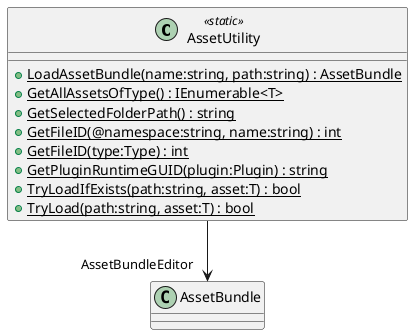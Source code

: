 @startuml
class AssetUtility <<static>> {
    + {static} LoadAssetBundle(name:string, path:string) : AssetBundle
    + {static} GetAllAssetsOfType() : IEnumerable<T>
    + {static} GetSelectedFolderPath() : string
    + {static} GetFileID(@namespace:string, name:string) : int
    + {static} GetFileID(type:Type) : int
    + {static} GetPluginRuntimeGUID(plugin:Plugin) : string
    + {static} TryLoadIfExists(path:string, asset:T) : bool
    + {static} TryLoad(path:string, asset:T) : bool
}
AssetUtility --> "AssetBundleEditor" AssetBundle
@enduml
